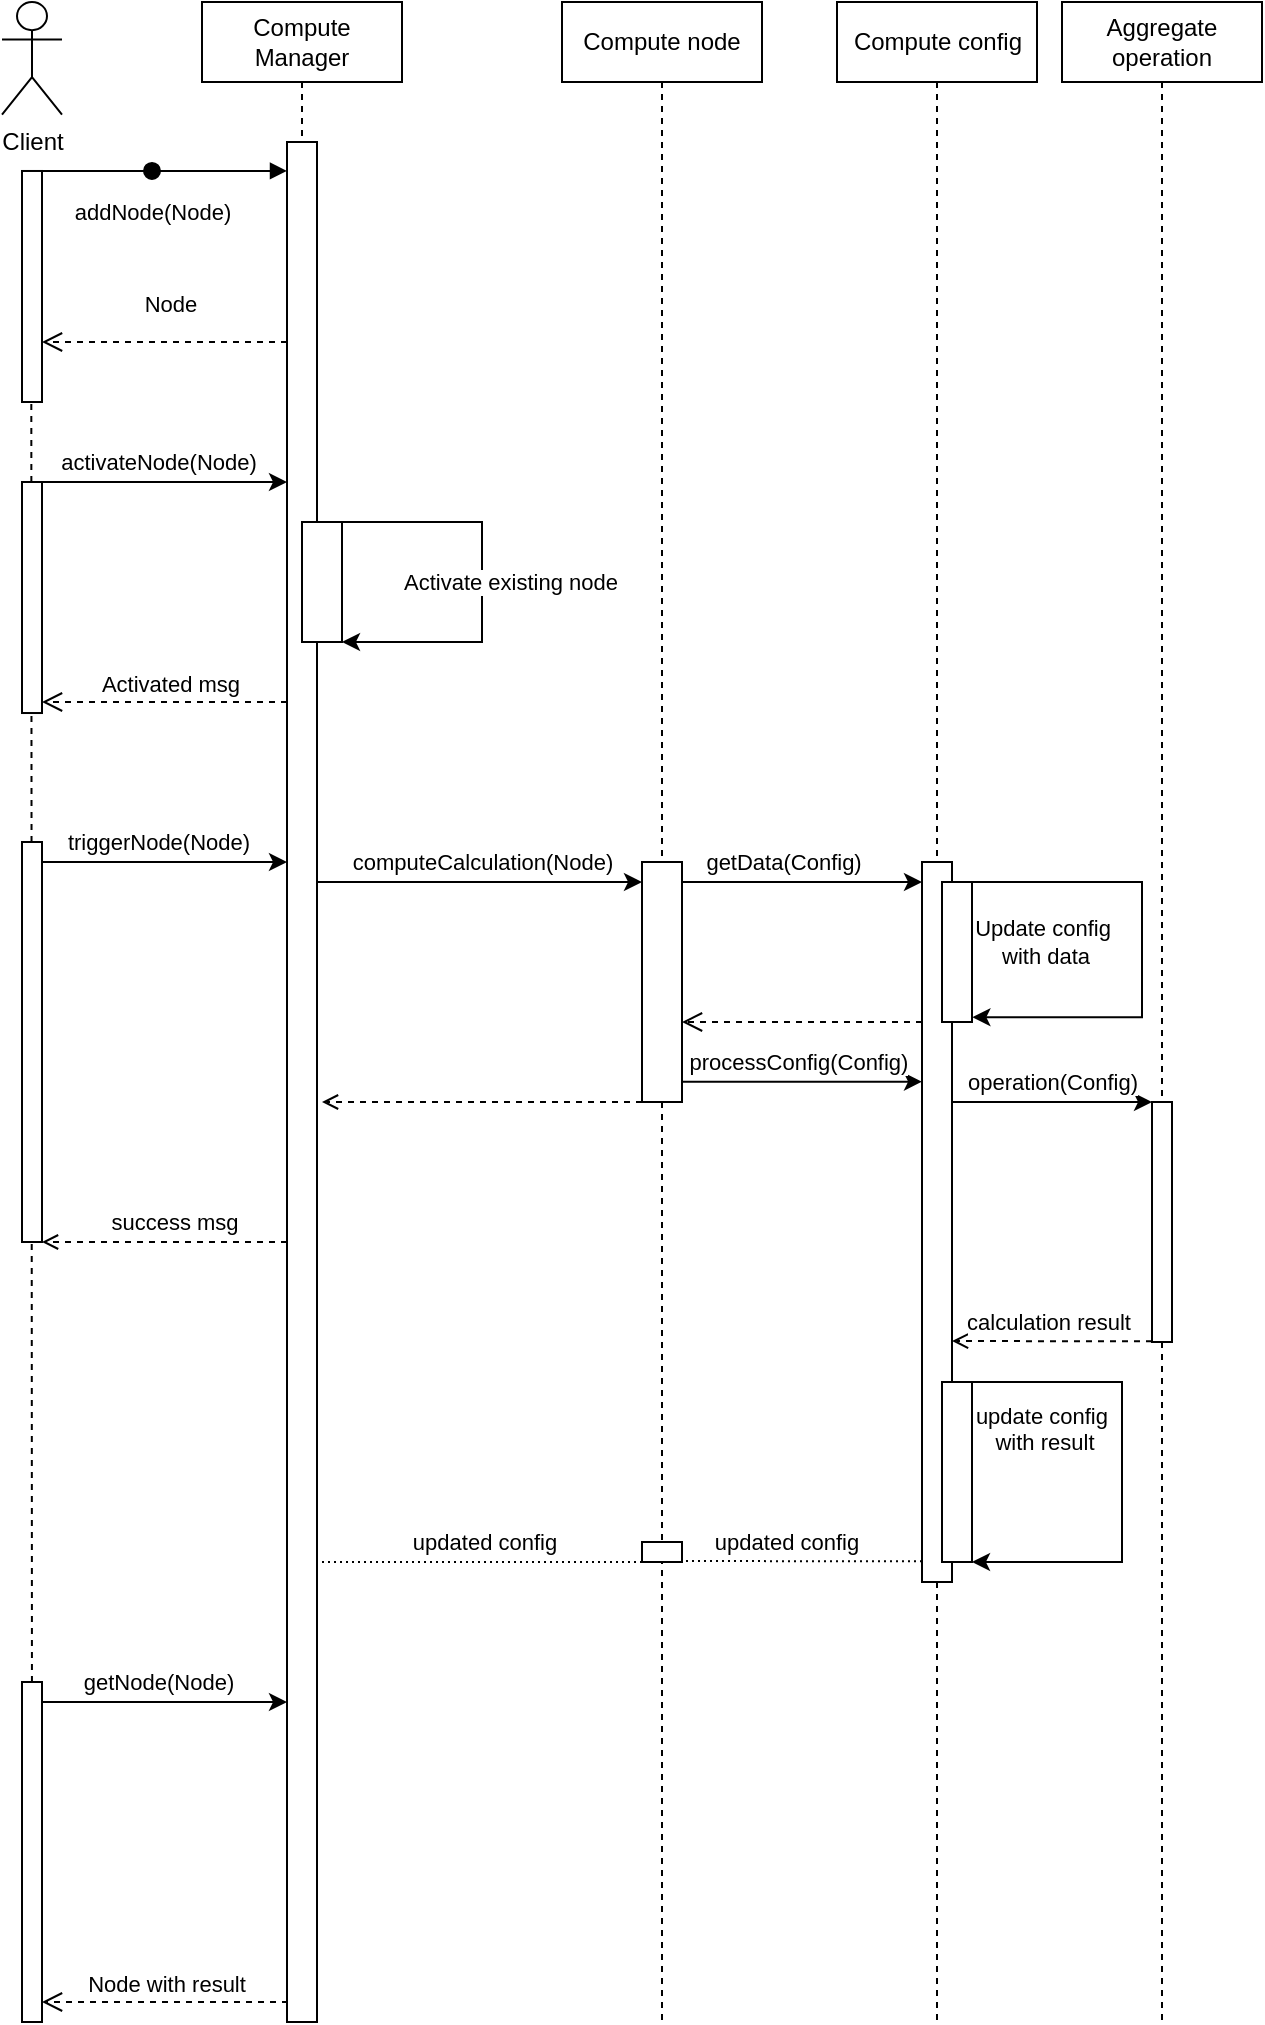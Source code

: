 <mxfile version="24.2.5" type="device">
  <diagram name="Page-1" id="2YBvvXClWsGukQMizWep">
    <mxGraphModel dx="1195" dy="697" grid="1" gridSize="10" guides="1" tooltips="1" connect="1" arrows="1" fold="1" page="1" pageScale="1" pageWidth="850" pageHeight="1100" math="0" shadow="0">
      <root>
        <mxCell id="0" />
        <mxCell id="1" parent="0" />
        <mxCell id="aM9ryv3xv72pqoxQDRHE-1" value="Compute Manager" style="shape=umlLifeline;perimeter=lifelinePerimeter;whiteSpace=wrap;html=1;container=0;dropTarget=0;collapsible=0;recursiveResize=0;outlineConnect=0;portConstraint=eastwest;newEdgeStyle={&quot;edgeStyle&quot;:&quot;elbowEdgeStyle&quot;,&quot;elbow&quot;:&quot;vertical&quot;,&quot;curved&quot;:0,&quot;rounded&quot;:0};" parent="1" vertex="1">
          <mxGeometry x="130" y="30" width="100" height="1010" as="geometry" />
        </mxCell>
        <mxCell id="aM9ryv3xv72pqoxQDRHE-5" value="Compute node" style="shape=umlLifeline;perimeter=lifelinePerimeter;whiteSpace=wrap;html=1;container=0;dropTarget=0;collapsible=0;recursiveResize=0;outlineConnect=0;portConstraint=eastwest;newEdgeStyle={&quot;edgeStyle&quot;:&quot;elbowEdgeStyle&quot;,&quot;elbow&quot;:&quot;vertical&quot;,&quot;curved&quot;:0,&quot;rounded&quot;:0};" parent="1" vertex="1">
          <mxGeometry x="310" y="30" width="100" height="1010" as="geometry" />
        </mxCell>
        <mxCell id="a9kYqn3TQxDOehw-dscq-5" value="" style="group" parent="1" vertex="1" connectable="0">
          <mxGeometry x="30" y="30" width="630" height="1010" as="geometry" />
        </mxCell>
        <mxCell id="aM9ryv3xv72pqoxQDRHE-2" value="" style="html=1;points=[];perimeter=orthogonalPerimeter;outlineConnect=0;targetShapes=umlLifeline;portConstraint=eastwest;newEdgeStyle={&quot;edgeStyle&quot;:&quot;elbowEdgeStyle&quot;,&quot;elbow&quot;:&quot;vertical&quot;,&quot;curved&quot;:0,&quot;rounded&quot;:0};" parent="a9kYqn3TQxDOehw-dscq-5" vertex="1">
          <mxGeometry x="142.5" y="70" width="15" height="940" as="geometry" />
        </mxCell>
        <mxCell id="a9kYqn3TQxDOehw-dscq-1" value="Client" style="shape=umlActor;verticalLabelPosition=bottom;verticalAlign=top;html=1;outlineConnect=0;" parent="a9kYqn3TQxDOehw-dscq-5" vertex="1">
          <mxGeometry width="30" height="56.327" as="geometry" />
        </mxCell>
        <mxCell id="a9kYqn3TQxDOehw-dscq-3" value="" style="html=1;points=[];perimeter=orthogonalPerimeter;outlineConnect=0;targetShapes=umlLifeline;portConstraint=eastwest;newEdgeStyle={&quot;edgeStyle&quot;:&quot;elbowEdgeStyle&quot;,&quot;elbow&quot;:&quot;vertical&quot;,&quot;curved&quot;:0,&quot;rounded&quot;:0};" parent="a9kYqn3TQxDOehw-dscq-5" vertex="1">
          <mxGeometry x="10" y="84.49" width="10" height="115.51" as="geometry" />
        </mxCell>
        <mxCell id="a9kYqn3TQxDOehw-dscq-14" value="" style="endArrow=none;dashed=1;html=1;rounded=0;" parent="a9kYqn3TQxDOehw-dscq-5" edge="1">
          <mxGeometry width="50" height="50" relative="1" as="geometry">
            <mxPoint x="15" y="900" as="sourcePoint" />
            <mxPoint x="14.66" y="200" as="targetPoint" />
          </mxGeometry>
        </mxCell>
        <mxCell id="aM9ryv3xv72pqoxQDRHE-6" value="" style="html=1;points=[];perimeter=orthogonalPerimeter;outlineConnect=0;targetShapes=umlLifeline;portConstraint=eastwest;newEdgeStyle={&quot;edgeStyle&quot;:&quot;elbowEdgeStyle&quot;,&quot;elbow&quot;:&quot;vertical&quot;,&quot;curved&quot;:0,&quot;rounded&quot;:0};" parent="a9kYqn3TQxDOehw-dscq-5" vertex="1">
          <mxGeometry x="320" y="430" width="20" height="120" as="geometry" />
        </mxCell>
        <mxCell id="a9kYqn3TQxDOehw-dscq-17" value="" style="html=1;points=[];perimeter=orthogonalPerimeter;outlineConnect=0;targetShapes=umlLifeline;portConstraint=eastwest;newEdgeStyle={&quot;edgeStyle&quot;:&quot;elbowEdgeStyle&quot;,&quot;elbow&quot;:&quot;vertical&quot;,&quot;curved&quot;:0,&quot;rounded&quot;:0};" parent="a9kYqn3TQxDOehw-dscq-5" vertex="1">
          <mxGeometry x="10" y="420" width="10" height="200" as="geometry" />
        </mxCell>
        <mxCell id="a9kYqn3TQxDOehw-dscq-23" style="edgeStyle=elbowEdgeStyle;rounded=0;orthogonalLoop=1;jettySize=auto;html=1;elbow=vertical;curved=0;" parent="a9kYqn3TQxDOehw-dscq-5" edge="1">
          <mxGeometry relative="1" as="geometry">
            <mxPoint x="340" y="440.0" as="sourcePoint" />
            <mxPoint x="460" y="440.0" as="targetPoint" />
            <Array as="points">
              <mxPoint x="375" y="440" />
            </Array>
          </mxGeometry>
        </mxCell>
        <mxCell id="a9kYqn3TQxDOehw-dscq-26" value="&amp;nbsp;getData(Config)" style="edgeLabel;html=1;align=center;verticalAlign=middle;resizable=0;points=[];" parent="a9kYqn3TQxDOehw-dscq-23" vertex="1" connectable="0">
          <mxGeometry x="-0.339" y="1" relative="1" as="geometry">
            <mxPoint x="9" y="-9" as="offset" />
          </mxGeometry>
        </mxCell>
        <mxCell id="a9kYqn3TQxDOehw-dscq-28" value="" style="html=1;verticalAlign=bottom;endArrow=open;dashed=1;endSize=8;edgeStyle=elbowEdgeStyle;elbow=vertical;curved=0;rounded=0;" parent="a9kYqn3TQxDOehw-dscq-5" edge="1">
          <mxGeometry relative="1" as="geometry">
            <mxPoint x="340" y="510" as="targetPoint" />
            <Array as="points">
              <mxPoint x="415" y="510" />
            </Array>
            <mxPoint x="460" y="510" as="sourcePoint" />
            <mxPoint as="offset" />
          </mxGeometry>
        </mxCell>
        <mxCell id="a9kYqn3TQxDOehw-dscq-29" style="edgeStyle=elbowEdgeStyle;rounded=0;orthogonalLoop=1;jettySize=auto;html=1;elbow=vertical;curved=0;" parent="a9kYqn3TQxDOehw-dscq-5" source="aM9ryv3xv72pqoxQDRHE-6" target="a9kYqn3TQxDOehw-dscq-22" edge="1">
          <mxGeometry relative="1" as="geometry">
            <mxPoint x="325" y="539.83" as="sourcePoint" />
            <mxPoint x="435" y="539.83" as="targetPoint" />
            <Array as="points">
              <mxPoint x="375" y="539.83" />
            </Array>
          </mxGeometry>
        </mxCell>
        <mxCell id="a9kYqn3TQxDOehw-dscq-30" value="processConfig(Config)" style="edgeLabel;html=1;align=center;verticalAlign=middle;resizable=0;points=[];" parent="a9kYqn3TQxDOehw-dscq-29" vertex="1" connectable="0">
          <mxGeometry x="-0.339" y="1" relative="1" as="geometry">
            <mxPoint x="18" y="-9" as="offset" />
          </mxGeometry>
        </mxCell>
        <mxCell id="a9kYqn3TQxDOehw-dscq-38" value="" style="html=1;points=[];perimeter=orthogonalPerimeter;outlineConnect=0;targetShapes=umlLifeline;portConstraint=eastwest;newEdgeStyle={&quot;edgeStyle&quot;:&quot;elbowEdgeStyle&quot;,&quot;elbow&quot;:&quot;vertical&quot;,&quot;curved&quot;:0,&quot;rounded&quot;:0};" parent="a9kYqn3TQxDOehw-dscq-5" vertex="1">
          <mxGeometry x="10" y="240" width="10" height="115.51" as="geometry" />
        </mxCell>
        <mxCell id="a9kYqn3TQxDOehw-dscq-39" style="edgeStyle=elbowEdgeStyle;rounded=0;orthogonalLoop=1;jettySize=auto;html=1;elbow=vertical;curved=0;" parent="a9kYqn3TQxDOehw-dscq-5" target="aM9ryv3xv72pqoxQDRHE-2" edge="1">
          <mxGeometry relative="1" as="geometry">
            <mxPoint x="135" y="240.004" as="targetPoint" />
            <mxPoint x="20" y="240.004" as="sourcePoint" />
          </mxGeometry>
        </mxCell>
        <mxCell id="a9kYqn3TQxDOehw-dscq-40" value="activateNode(Node)" style="edgeLabel;html=1;align=center;verticalAlign=middle;resizable=0;points=[];" parent="a9kYqn3TQxDOehw-dscq-39" vertex="1" connectable="0">
          <mxGeometry x="0.286" relative="1" as="geometry">
            <mxPoint x="-21" y="-10" as="offset" />
          </mxGeometry>
        </mxCell>
        <mxCell id="a9kYqn3TQxDOehw-dscq-41" value="Activated msg" style="html=1;verticalAlign=bottom;endArrow=open;dashed=1;endSize=8;edgeStyle=elbowEdgeStyle;elbow=vertical;curved=0;rounded=0;" parent="a9kYqn3TQxDOehw-dscq-5" source="aM9ryv3xv72pqoxQDRHE-2" edge="1">
          <mxGeometry x="-0.043" relative="1" as="geometry">
            <mxPoint x="20" y="350" as="targetPoint" />
            <Array as="points">
              <mxPoint x="115" y="350" />
            </Array>
            <mxPoint x="135" y="350" as="sourcePoint" />
            <mxPoint as="offset" />
          </mxGeometry>
        </mxCell>
        <mxCell id="a9kYqn3TQxDOehw-dscq-43" style="edgeStyle=orthogonalEdgeStyle;rounded=0;orthogonalLoop=1;jettySize=auto;html=1;exitX=1;exitY=0;exitDx=0;exitDy=0;entryX=1;entryY=1;entryDx=0;entryDy=0;" parent="a9kYqn3TQxDOehw-dscq-5" source="a9kYqn3TQxDOehw-dscq-42" target="a9kYqn3TQxDOehw-dscq-42" edge="1">
          <mxGeometry relative="1" as="geometry">
            <mxPoint x="150.056" y="240" as="targetPoint" />
            <Array as="points">
              <mxPoint x="240" y="260" />
              <mxPoint x="240" y="320" />
            </Array>
          </mxGeometry>
        </mxCell>
        <mxCell id="a9kYqn3TQxDOehw-dscq-44" value="Activate existing node" style="edgeLabel;html=1;align=center;verticalAlign=middle;resizable=0;points=[];" parent="a9kYqn3TQxDOehw-dscq-43" vertex="1" connectable="0">
          <mxGeometry x="-0.675" y="-1" relative="1" as="geometry">
            <mxPoint x="51" y="29" as="offset" />
          </mxGeometry>
        </mxCell>
        <mxCell id="a9kYqn3TQxDOehw-dscq-42" value="" style="rounded=0;whiteSpace=wrap;html=1;" parent="a9kYqn3TQxDOehw-dscq-5" vertex="1">
          <mxGeometry x="150" y="260" width="20" height="60" as="geometry" />
        </mxCell>
        <mxCell id="a9kYqn3TQxDOehw-dscq-45" style="edgeStyle=elbowEdgeStyle;rounded=0;orthogonalLoop=1;jettySize=auto;html=1;elbow=vertical;curved=0;" parent="a9kYqn3TQxDOehw-dscq-5" target="aM9ryv3xv72pqoxQDRHE-2" edge="1">
          <mxGeometry relative="1" as="geometry">
            <mxPoint x="135" y="430.004" as="targetPoint" />
            <mxPoint x="20" y="430.004" as="sourcePoint" />
          </mxGeometry>
        </mxCell>
        <mxCell id="a9kYqn3TQxDOehw-dscq-46" value="triggerNode(Node)" style="edgeLabel;html=1;align=center;verticalAlign=middle;resizable=0;points=[];" parent="a9kYqn3TQxDOehw-dscq-45" vertex="1" connectable="0">
          <mxGeometry x="0.286" relative="1" as="geometry">
            <mxPoint x="-21" y="-10" as="offset" />
          </mxGeometry>
        </mxCell>
        <mxCell id="a9kYqn3TQxDOehw-dscq-31" value="Aggregate operation" style="shape=umlLifeline;perimeter=lifelinePerimeter;whiteSpace=wrap;html=1;container=0;dropTarget=0;collapsible=0;recursiveResize=0;outlineConnect=0;portConstraint=eastwest;newEdgeStyle={&quot;edgeStyle&quot;:&quot;elbowEdgeStyle&quot;,&quot;elbow&quot;:&quot;vertical&quot;,&quot;curved&quot;:0,&quot;rounded&quot;:0};" parent="a9kYqn3TQxDOehw-dscq-5" vertex="1">
          <mxGeometry x="530" width="100" height="1010" as="geometry" />
        </mxCell>
        <mxCell id="a9kYqn3TQxDOehw-dscq-21" value="Compute config" style="shape=umlLifeline;perimeter=lifelinePerimeter;whiteSpace=wrap;html=1;container=0;dropTarget=0;collapsible=0;recursiveResize=0;outlineConnect=0;portConstraint=eastwest;newEdgeStyle={&quot;edgeStyle&quot;:&quot;elbowEdgeStyle&quot;,&quot;elbow&quot;:&quot;vertical&quot;,&quot;curved&quot;:0,&quot;rounded&quot;:0};" parent="a9kYqn3TQxDOehw-dscq-5" vertex="1">
          <mxGeometry x="417.5" width="100" height="1010" as="geometry" />
        </mxCell>
        <mxCell id="a9kYqn3TQxDOehw-dscq-32" value="" style="html=1;points=[];perimeter=orthogonalPerimeter;outlineConnect=0;targetShapes=umlLifeline;portConstraint=eastwest;newEdgeStyle={&quot;edgeStyle&quot;:&quot;elbowEdgeStyle&quot;,&quot;elbow&quot;:&quot;vertical&quot;,&quot;curved&quot;:0,&quot;rounded&quot;:0};" parent="a9kYqn3TQxDOehw-dscq-5" vertex="1">
          <mxGeometry x="575" y="550" width="10" height="120" as="geometry" />
        </mxCell>
        <mxCell id="a9kYqn3TQxDOehw-dscq-33" style="edgeStyle=elbowEdgeStyle;rounded=0;orthogonalLoop=1;jettySize=auto;html=1;elbow=vertical;curved=0;" parent="a9kYqn3TQxDOehw-dscq-5" source="a9kYqn3TQxDOehw-dscq-22" edge="1">
          <mxGeometry relative="1" as="geometry">
            <mxPoint x="465" y="549.995" as="sourcePoint" />
            <mxPoint x="575" y="549.995" as="targetPoint" />
          </mxGeometry>
        </mxCell>
        <mxCell id="a9kYqn3TQxDOehw-dscq-34" value="operation(Config)" style="edgeLabel;html=1;align=center;verticalAlign=middle;resizable=0;points=[];" parent="a9kYqn3TQxDOehw-dscq-33" vertex="1" connectable="0">
          <mxGeometry x="0.136" y="-1" relative="1" as="geometry">
            <mxPoint x="-7" y="-11" as="offset" />
          </mxGeometry>
        </mxCell>
        <mxCell id="a9kYqn3TQxDOehw-dscq-36" style="edgeStyle=elbowEdgeStyle;rounded=0;orthogonalLoop=1;jettySize=auto;html=1;elbow=vertical;curved=0;dashed=1;startArrow=none;startFill=0;endArrow=open;endFill=0;" parent="a9kYqn3TQxDOehw-dscq-5" target="a9kYqn3TQxDOehw-dscq-22" edge="1">
          <mxGeometry relative="1" as="geometry">
            <mxPoint x="575" y="669.674" as="sourcePoint" />
            <mxPoint x="465" y="669.674" as="targetPoint" />
          </mxGeometry>
        </mxCell>
        <mxCell id="a9kYqn3TQxDOehw-dscq-37" value="calculation result" style="edgeLabel;html=1;align=center;verticalAlign=middle;resizable=0;points=[];" parent="a9kYqn3TQxDOehw-dscq-36" vertex="1" connectable="0">
          <mxGeometry x="-0.507" relative="1" as="geometry">
            <mxPoint x="-28" y="-10" as="offset" />
          </mxGeometry>
        </mxCell>
        <mxCell id="a9kYqn3TQxDOehw-dscq-47" value="" style="html=1;points=[];perimeter=orthogonalPerimeter;outlineConnect=0;targetShapes=umlLifeline;portConstraint=eastwest;newEdgeStyle={&quot;edgeStyle&quot;:&quot;elbowEdgeStyle&quot;,&quot;elbow&quot;:&quot;vertical&quot;,&quot;curved&quot;:0,&quot;rounded&quot;:0};" parent="a9kYqn3TQxDOehw-dscq-5" vertex="1">
          <mxGeometry x="10" y="840" width="10" height="170" as="geometry" />
        </mxCell>
        <mxCell id="a9kYqn3TQxDOehw-dscq-48" style="edgeStyle=elbowEdgeStyle;rounded=0;orthogonalLoop=1;jettySize=auto;html=1;elbow=vertical;curved=0;" parent="a9kYqn3TQxDOehw-dscq-5" edge="1" target="aM9ryv3xv72pqoxQDRHE-2">
          <mxGeometry relative="1" as="geometry">
            <mxPoint x="145" y="849.889" as="targetPoint" />
            <mxPoint x="20" y="850.004" as="sourcePoint" />
          </mxGeometry>
        </mxCell>
        <mxCell id="a9kYqn3TQxDOehw-dscq-49" value="getNode(Node)" style="edgeLabel;html=1;align=center;verticalAlign=middle;resizable=0;points=[];" parent="a9kYqn3TQxDOehw-dscq-48" vertex="1" connectable="0">
          <mxGeometry x="0.286" relative="1" as="geometry">
            <mxPoint x="-21" y="-10" as="offset" />
          </mxGeometry>
        </mxCell>
        <mxCell id="a9kYqn3TQxDOehw-dscq-53" value="" style="rounded=0;whiteSpace=wrap;html=1;" parent="a9kYqn3TQxDOehw-dscq-5" vertex="1">
          <mxGeometry x="460" y="690" width="15" height="90" as="geometry" />
        </mxCell>
        <mxCell id="a9kYqn3TQxDOehw-dscq-54" style="edgeStyle=orthogonalEdgeStyle;rounded=0;orthogonalLoop=1;jettySize=auto;html=1;entryX=1;entryY=1;entryDx=0;entryDy=0;" parent="a9kYqn3TQxDOehw-dscq-5" edge="1" target="phDUoTLwP_a71eY4udtL-51">
          <mxGeometry relative="1" as="geometry">
            <mxPoint x="475" y="690.003" as="sourcePoint" />
            <mxPoint x="475" y="779.98" as="targetPoint" />
            <Array as="points">
              <mxPoint x="560" y="690" />
              <mxPoint x="560" y="780" />
            </Array>
          </mxGeometry>
        </mxCell>
        <mxCell id="a9kYqn3TQxDOehw-dscq-55" value="update config&amp;nbsp;&lt;div&gt;with result&lt;/div&gt;&lt;div&gt;&lt;br&gt;&lt;/div&gt;" style="edgeLabel;html=1;align=center;verticalAlign=middle;resizable=0;points=[];" parent="a9kYqn3TQxDOehw-dscq-54" vertex="1" connectable="0">
          <mxGeometry x="-0.83" relative="1" as="geometry">
            <mxPoint x="24" y="30" as="offset" />
          </mxGeometry>
        </mxCell>
        <mxCell id="aM9ryv3xv72pqoxQDRHE-3" value="addNode(Node)" style="html=1;verticalAlign=bottom;startArrow=oval;endArrow=block;startSize=8;edgeStyle=elbowEdgeStyle;elbow=vertical;curved=0;rounded=0;" parent="a9kYqn3TQxDOehw-dscq-5" target="aM9ryv3xv72pqoxQDRHE-2" edge="1">
          <mxGeometry x="0.235" y="-30" relative="1" as="geometry">
            <mxPoint x="75" y="84.49" as="sourcePoint" />
            <mxPoint x="135" y="84.49" as="targetPoint" />
            <Array as="points">
              <mxPoint x="20" y="84.49" />
            </Array>
            <mxPoint as="offset" />
          </mxGeometry>
        </mxCell>
        <mxCell id="a9kYqn3TQxDOehw-dscq-64" value="Node with result" style="html=1;verticalAlign=bottom;endArrow=open;dashed=1;endSize=8;edgeStyle=elbowEdgeStyle;elbow=vertical;curved=0;rounded=0;startArrow=none;startFill=0;endFill=0;" parent="a9kYqn3TQxDOehw-dscq-5" target="a9kYqn3TQxDOehw-dscq-47" edge="1">
          <mxGeometry relative="1" as="geometry">
            <mxPoint x="30" y="1000" as="targetPoint" />
            <Array as="points">
              <mxPoint x="105" y="1000" />
            </Array>
            <mxPoint x="143" y="1000" as="sourcePoint" />
            <mxPoint as="offset" />
          </mxGeometry>
        </mxCell>
        <mxCell id="a9kYqn3TQxDOehw-dscq-66" value="" style="html=1;points=[];perimeter=orthogonalPerimeter;outlineConnect=0;targetShapes=umlLifeline;portConstraint=eastwest;newEdgeStyle={&quot;edgeStyle&quot;:&quot;elbowEdgeStyle&quot;,&quot;elbow&quot;:&quot;vertical&quot;,&quot;curved&quot;:0,&quot;rounded&quot;:0};" parent="a9kYqn3TQxDOehw-dscq-5" vertex="1">
          <mxGeometry x="320" y="770" width="20" height="10" as="geometry" />
        </mxCell>
        <mxCell id="a9kYqn3TQxDOehw-dscq-68" style="edgeStyle=elbowEdgeStyle;rounded=0;orthogonalLoop=1;jettySize=auto;html=1;elbow=vertical;curved=0;dashed=1;dashPattern=1 2;endArrow=none;endFill=0;" parent="a9kYqn3TQxDOehw-dscq-5" target="aM9ryv3xv72pqoxQDRHE-2" edge="1">
          <mxGeometry relative="1" as="geometry">
            <mxPoint x="320" y="780.001" as="sourcePoint" />
            <mxPoint x="155" y="780.001" as="targetPoint" />
          </mxGeometry>
        </mxCell>
        <mxCell id="a9kYqn3TQxDOehw-dscq-74" value="updated config" style="edgeLabel;html=1;align=center;verticalAlign=middle;resizable=0;points=[];" parent="a9kYqn3TQxDOehw-dscq-68" vertex="1" connectable="0">
          <mxGeometry x="-0.001" y="-2" relative="1" as="geometry">
            <mxPoint x="2" y="-8" as="offset" />
          </mxGeometry>
        </mxCell>
        <mxCell id="a9kYqn3TQxDOehw-dscq-79" style="edgeStyle=elbowEdgeStyle;rounded=0;orthogonalLoop=1;jettySize=auto;html=1;elbow=vertical;curved=0;dashed=1;startArrow=none;startFill=0;endArrow=open;endFill=0;" parent="a9kYqn3TQxDOehw-dscq-5" edge="1" source="aM9ryv3xv72pqoxQDRHE-2">
          <mxGeometry relative="1" as="geometry">
            <mxPoint x="145" y="620" as="sourcePoint" />
            <mxPoint x="20" y="620" as="targetPoint" />
            <Array as="points">
              <mxPoint x="85" y="620" />
            </Array>
          </mxGeometry>
        </mxCell>
        <mxCell id="a9kYqn3TQxDOehw-dscq-80" value="success msg" style="edgeLabel;html=1;align=center;verticalAlign=middle;resizable=0;points=[];" parent="a9kYqn3TQxDOehw-dscq-79" vertex="1" connectable="0">
          <mxGeometry x="0.075" relative="1" as="geometry">
            <mxPoint x="9" y="-10" as="offset" />
          </mxGeometry>
        </mxCell>
        <mxCell id="a9kYqn3TQxDOehw-dscq-19" style="edgeStyle=elbowEdgeStyle;rounded=0;orthogonalLoop=1;jettySize=auto;html=1;elbow=vertical;curved=0;" parent="a9kYqn3TQxDOehw-dscq-5" source="aM9ryv3xv72pqoxQDRHE-2" edge="1">
          <mxGeometry relative="1" as="geometry">
            <mxPoint x="155" y="440" as="sourcePoint" />
            <mxPoint x="320.0" y="440" as="targetPoint" />
            <Array as="points">
              <mxPoint x="200" y="440" />
            </Array>
          </mxGeometry>
        </mxCell>
        <mxCell id="a9kYqn3TQxDOehw-dscq-20" value="computeCalculation(Node)" style="edgeLabel;html=1;align=center;verticalAlign=middle;resizable=0;points=[];" parent="a9kYqn3TQxDOehw-dscq-19" vertex="1" connectable="0">
          <mxGeometry x="-0.224" y="-1" relative="1" as="geometry">
            <mxPoint x="19" y="-11" as="offset" />
          </mxGeometry>
        </mxCell>
        <mxCell id="a9kYqn3TQxDOehw-dscq-75" style="edgeStyle=elbowEdgeStyle;rounded=0;orthogonalLoop=1;jettySize=auto;html=1;elbow=vertical;curved=0;dashed=1;startArrow=none;startFill=0;endArrow=open;endFill=0;" parent="a9kYqn3TQxDOehw-dscq-5" edge="1">
          <mxGeometry relative="1" as="geometry">
            <mxPoint x="320.0" y="550" as="sourcePoint" />
            <mxPoint x="160" y="550" as="targetPoint" />
            <Array as="points">
              <mxPoint x="220" y="550" />
            </Array>
          </mxGeometry>
        </mxCell>
        <mxCell id="a9kYqn3TQxDOehw-dscq-67" style="edgeStyle=elbowEdgeStyle;rounded=0;orthogonalLoop=1;jettySize=auto;html=1;elbow=vertical;curved=0;dashed=1;dashPattern=1 2;endArrow=none;endFill=0;" parent="a9kYqn3TQxDOehw-dscq-5" target="a9kYqn3TQxDOehw-dscq-66" edge="1">
          <mxGeometry relative="1" as="geometry">
            <mxPoint x="347.5" y="779.68" as="targetPoint" />
            <mxPoint x="460" y="779.68" as="sourcePoint" />
          </mxGeometry>
        </mxCell>
        <mxCell id="a9kYqn3TQxDOehw-dscq-73" value="updated config" style="edgeLabel;html=1;align=center;verticalAlign=middle;resizable=0;points=[];" parent="a9kYqn3TQxDOehw-dscq-67" vertex="1" connectable="0">
          <mxGeometry x="0.528" relative="1" as="geometry">
            <mxPoint x="24" y="-10" as="offset" />
          </mxGeometry>
        </mxCell>
        <mxCell id="a9kYqn3TQxDOehw-dscq-87" style="edgeStyle=orthogonalEdgeStyle;rounded=0;orthogonalLoop=1;jettySize=auto;html=1;entryX=1.013;entryY=0.966;entryDx=0;entryDy=0;entryPerimeter=0;" parent="a9kYqn3TQxDOehw-dscq-5" source="a9kYqn3TQxDOehw-dscq-86" target="a9kYqn3TQxDOehw-dscq-86" edge="1">
          <mxGeometry relative="1" as="geometry">
            <Array as="points">
              <mxPoint x="570" y="440" />
              <mxPoint x="570" y="508" />
            </Array>
          </mxGeometry>
        </mxCell>
        <mxCell id="a9kYqn3TQxDOehw-dscq-88" value="Update config&lt;div&gt;&amp;nbsp;with data&lt;/div&gt;" style="edgeLabel;html=1;align=center;verticalAlign=middle;resizable=0;points=[];" parent="a9kYqn3TQxDOehw-dscq-87" vertex="1" connectable="0">
          <mxGeometry x="-0.718" relative="1" as="geometry">
            <mxPoint x="1" y="30" as="offset" />
          </mxGeometry>
        </mxCell>
        <mxCell id="a9kYqn3TQxDOehw-dscq-22" value="" style="html=1;points=[];perimeter=orthogonalPerimeter;outlineConnect=0;targetShapes=umlLifeline;portConstraint=eastwest;newEdgeStyle={&quot;edgeStyle&quot;:&quot;elbowEdgeStyle&quot;,&quot;elbow&quot;:&quot;vertical&quot;,&quot;curved&quot;:0,&quot;rounded&quot;:0};" parent="a9kYqn3TQxDOehw-dscq-5" vertex="1">
          <mxGeometry x="460" y="430" width="15" height="360" as="geometry" />
        </mxCell>
        <mxCell id="a9kYqn3TQxDOehw-dscq-86" value="" style="rounded=0;whiteSpace=wrap;html=1;" parent="a9kYqn3TQxDOehw-dscq-5" vertex="1">
          <mxGeometry x="470" y="440" width="15" height="70" as="geometry" />
        </mxCell>
        <mxCell id="phDUoTLwP_a71eY4udtL-51" value="" style="rounded=0;whiteSpace=wrap;html=1;" vertex="1" parent="a9kYqn3TQxDOehw-dscq-5">
          <mxGeometry x="470" y="690" width="15" height="90" as="geometry" />
        </mxCell>
        <mxCell id="a9kYqn3TQxDOehw-dscq-13" value="Node" style="html=1;verticalAlign=bottom;endArrow=open;dashed=1;endSize=8;edgeStyle=elbowEdgeStyle;elbow=vertical;curved=0;rounded=0;" parent="1" source="aM9ryv3xv72pqoxQDRHE-2" edge="1">
          <mxGeometry x="-0.043" y="-10" relative="1" as="geometry">
            <mxPoint x="50" y="200" as="targetPoint" />
            <Array as="points">
              <mxPoint x="155" y="200" />
            </Array>
            <mxPoint x="230" y="200" as="sourcePoint" />
            <mxPoint as="offset" />
          </mxGeometry>
        </mxCell>
      </root>
    </mxGraphModel>
  </diagram>
</mxfile>

